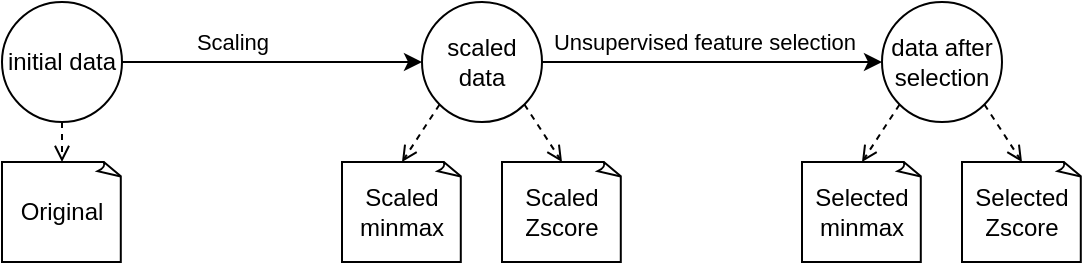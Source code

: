 <mxfile version="13.10.4" type="github"><diagram id="C1PJuX5tCt2vGxhJqiDe" name="Page-1"><mxGraphModel dx="946" dy="645" grid="1" gridSize="10" guides="1" tooltips="1" connect="1" arrows="1" fold="1" page="1" pageScale="1" pageWidth="827" pageHeight="1169" math="0" shadow="0"><root><mxCell id="0"/><mxCell id="1" parent="0"/><mxCell id="VHPXmTcDgotgTXuabbmC-5" value="initial data" style="ellipse;whiteSpace=wrap;html=1;aspect=fixed;" vertex="1" parent="1"><mxGeometry x="120" y="90" width="60" height="60" as="geometry"/></mxCell><mxCell id="VHPXmTcDgotgTXuabbmC-6" value="Scaling" style="endArrow=classic;html=1;exitX=1;exitY=0.5;exitDx=0;exitDy=0;entryX=0;entryY=0.5;entryDx=0;entryDy=0;" edge="1" parent="1" source="VHPXmTcDgotgTXuabbmC-5" target="VHPXmTcDgotgTXuabbmC-7"><mxGeometry x="-0.273" y="10" width="50" height="50" relative="1" as="geometry"><mxPoint x="220" y="150" as="sourcePoint"/><mxPoint x="260" y="120" as="targetPoint"/><mxPoint as="offset"/></mxGeometry></mxCell><mxCell id="VHPXmTcDgotgTXuabbmC-7" value="scaled&lt;br&gt;data" style="ellipse;whiteSpace=wrap;html=1;aspect=fixed;" vertex="1" parent="1"><mxGeometry x="330" y="90" width="60" height="60" as="geometry"/></mxCell><mxCell id="VHPXmTcDgotgTXuabbmC-11" value="Scaled minmax" style="whiteSpace=wrap;html=1;shape=mxgraph.basic.document" vertex="1" parent="1"><mxGeometry x="290" y="170" width="60" height="50" as="geometry"/></mxCell><mxCell id="VHPXmTcDgotgTXuabbmC-12" value="Scaled Zscore" style="whiteSpace=wrap;html=1;shape=mxgraph.basic.document" vertex="1" parent="1"><mxGeometry x="370" y="170" width="60" height="50" as="geometry"/></mxCell><mxCell id="VHPXmTcDgotgTXuabbmC-13" value="" style="endArrow=open;html=1;exitX=0;exitY=1;exitDx=0;exitDy=0;entryX=0.5;entryY=0;entryDx=0;entryDy=0;entryPerimeter=0;dashed=1;endFill=0;" edge="1" parent="1" source="VHPXmTcDgotgTXuabbmC-7" target="VHPXmTcDgotgTXuabbmC-11"><mxGeometry width="50" height="50" relative="1" as="geometry"><mxPoint x="430" y="300" as="sourcePoint"/><mxPoint x="480" y="250" as="targetPoint"/></mxGeometry></mxCell><mxCell id="VHPXmTcDgotgTXuabbmC-14" value="" style="endArrow=open;html=1;exitX=1;exitY=1;exitDx=0;exitDy=0;entryX=0.5;entryY=0;entryDx=0;entryDy=0;entryPerimeter=0;dashed=1;endFill=0;" edge="1" parent="1" source="VHPXmTcDgotgTXuabbmC-7" target="VHPXmTcDgotgTXuabbmC-12"><mxGeometry width="50" height="50" relative="1" as="geometry"><mxPoint x="347.322" y="147.678" as="sourcePoint"/><mxPoint x="320" y="170" as="targetPoint"/></mxGeometry></mxCell><mxCell id="VHPXmTcDgotgTXuabbmC-15" value="Original" style="whiteSpace=wrap;html=1;shape=mxgraph.basic.document" vertex="1" parent="1"><mxGeometry x="120" y="170" width="60" height="50" as="geometry"/></mxCell><mxCell id="VHPXmTcDgotgTXuabbmC-16" value="" style="endArrow=open;html=1;exitX=0.5;exitY=1;exitDx=0;exitDy=0;entryX=0.5;entryY=0;entryDx=0;entryDy=0;entryPerimeter=0;dashed=1;endFill=0;" edge="1" parent="1" source="VHPXmTcDgotgTXuabbmC-5" target="VHPXmTcDgotgTXuabbmC-15"><mxGeometry width="50" height="50" relative="1" as="geometry"><mxPoint x="307.322" y="147.678" as="sourcePoint"/><mxPoint x="280" y="180" as="targetPoint"/></mxGeometry></mxCell><mxCell id="VHPXmTcDgotgTXuabbmC-17" value="data after selection" style="ellipse;whiteSpace=wrap;html=1;aspect=fixed;" vertex="1" parent="1"><mxGeometry x="560" y="90" width="60" height="60" as="geometry"/></mxCell><mxCell id="VHPXmTcDgotgTXuabbmC-18" value="Unsupervised feature selection" style="endArrow=classic;html=1;exitX=1;exitY=0.5;exitDx=0;exitDy=0;entryX=0;entryY=0.5;entryDx=0;entryDy=0;" edge="1" parent="1" source="VHPXmTcDgotgTXuabbmC-7" target="VHPXmTcDgotgTXuabbmC-17"><mxGeometry x="-0.048" y="10" width="50" height="50" relative="1" as="geometry"><mxPoint x="190" y="130" as="sourcePoint"/><mxPoint x="300" y="130" as="targetPoint"/><mxPoint as="offset"/></mxGeometry></mxCell><mxCell id="VHPXmTcDgotgTXuabbmC-23" value="Selected minmax" style="whiteSpace=wrap;html=1;shape=mxgraph.basic.document" vertex="1" parent="1"><mxGeometry x="520" y="170" width="60" height="50" as="geometry"/></mxCell><mxCell id="VHPXmTcDgotgTXuabbmC-24" value="Selected Zscore" style="whiteSpace=wrap;html=1;shape=mxgraph.basic.document" vertex="1" parent="1"><mxGeometry x="600" y="170" width="60" height="50" as="geometry"/></mxCell><mxCell id="VHPXmTcDgotgTXuabbmC-25" value="" style="endArrow=open;html=1;exitX=0;exitY=1;exitDx=0;exitDy=0;entryX=0.5;entryY=0;entryDx=0;entryDy=0;entryPerimeter=0;dashed=1;endFill=0;" edge="1" parent="1" target="VHPXmTcDgotgTXuabbmC-23" source="VHPXmTcDgotgTXuabbmC-17"><mxGeometry width="50" height="50" relative="1" as="geometry"><mxPoint x="568.787" y="141.213" as="sourcePoint"/><mxPoint x="710" y="250" as="targetPoint"/></mxGeometry></mxCell><mxCell id="VHPXmTcDgotgTXuabbmC-26" value="" style="endArrow=open;html=1;exitX=1;exitY=1;exitDx=0;exitDy=0;entryX=0.5;entryY=0;entryDx=0;entryDy=0;entryPerimeter=0;dashed=1;endFill=0;" edge="1" parent="1" target="VHPXmTcDgotgTXuabbmC-24" source="VHPXmTcDgotgTXuabbmC-17"><mxGeometry width="50" height="50" relative="1" as="geometry"><mxPoint x="611.213" y="141.213" as="sourcePoint"/><mxPoint x="550" y="170" as="targetPoint"/></mxGeometry></mxCell></root></mxGraphModel></diagram></mxfile>